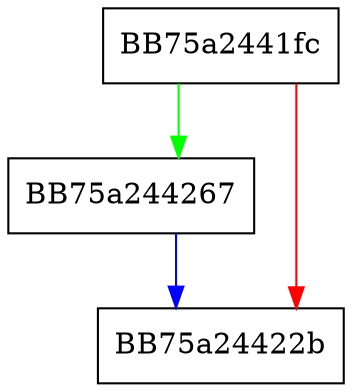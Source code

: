 digraph scan_context {
  node [shape="box"];
  graph [splines=ortho];
  BB75a2441fc -> BB75a244267 [color="green"];
  BB75a2441fc -> BB75a24422b [color="red"];
  BB75a244267 -> BB75a24422b [color="blue"];
}